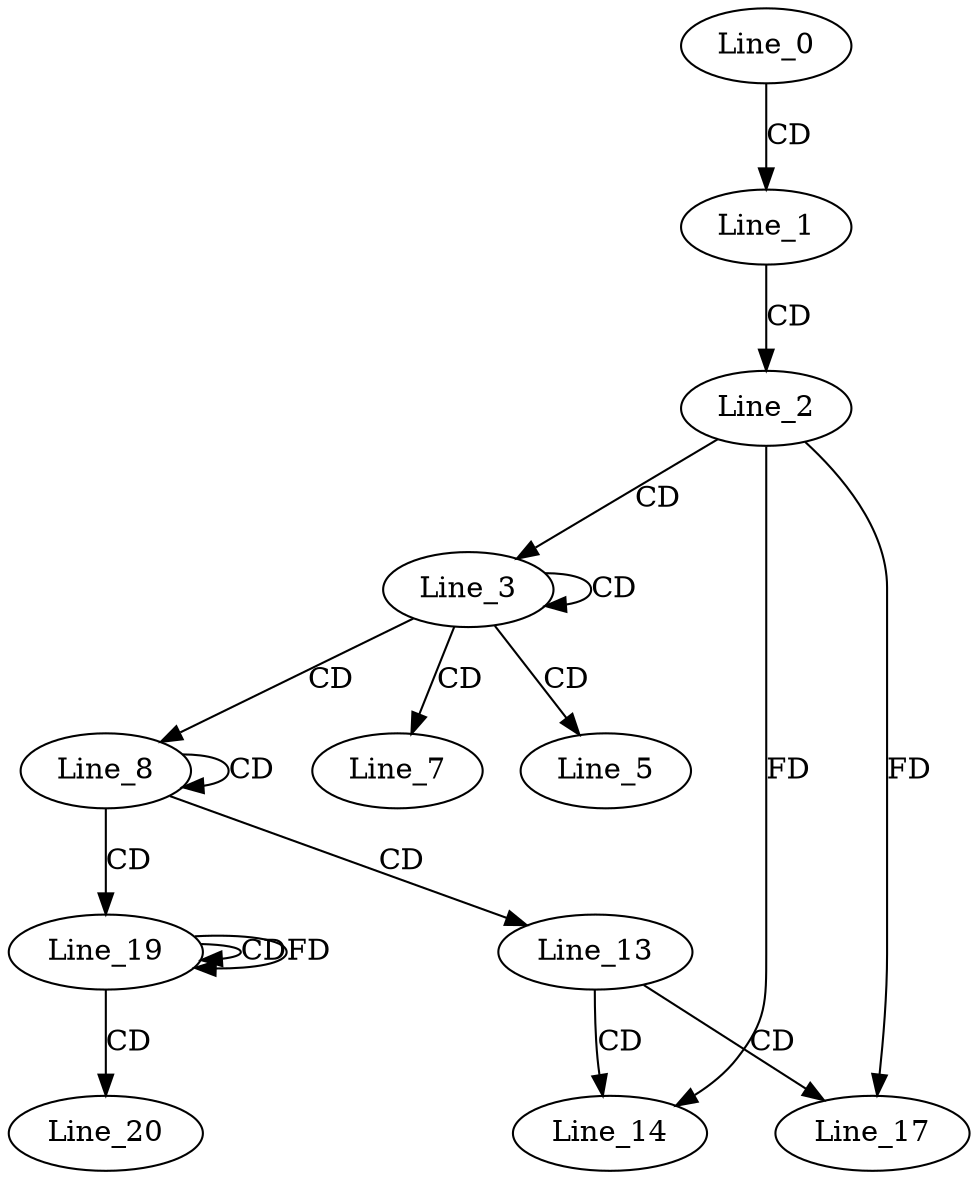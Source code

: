 digraph G {
  Line_0;
  Line_1;
  Line_2;
  Line_3;
  Line_5;
  Line_7;
  Line_8;
  Line_8;
  Line_13;
  Line_14;
  Line_17;
  Line_19;
  Line_19;
  Line_19;
  Line_20;
  Line_0 -> Line_1 [ label="CD" ];
  Line_1 -> Line_2 [ label="CD" ];
  Line_2 -> Line_3 [ label="CD" ];
  Line_3 -> Line_3 [ label="CD" ];
  Line_3 -> Line_5 [ label="CD" ];
  Line_3 -> Line_7 [ label="CD" ];
  Line_3 -> Line_8 [ label="CD" ];
  Line_8 -> Line_8 [ label="CD" ];
  Line_8 -> Line_13 [ label="CD" ];
  Line_13 -> Line_14 [ label="CD" ];
  Line_2 -> Line_14 [ label="FD" ];
  Line_13 -> Line_17 [ label="CD" ];
  Line_2 -> Line_17 [ label="FD" ];
  Line_8 -> Line_19 [ label="CD" ];
  Line_19 -> Line_19 [ label="CD" ];
  Line_19 -> Line_19 [ label="FD" ];
  Line_19 -> Line_20 [ label="CD" ];
}
